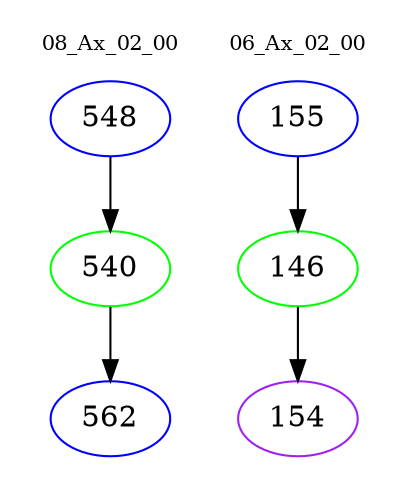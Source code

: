digraph{
subgraph cluster_0 {
color = white
label = "08_Ax_02_00";
fontsize=10;
T0_548 [label="548", color="blue"]
T0_548 -> T0_540 [color="black"]
T0_540 [label="540", color="green"]
T0_540 -> T0_562 [color="black"]
T0_562 [label="562", color="blue"]
}
subgraph cluster_1 {
color = white
label = "06_Ax_02_00";
fontsize=10;
T1_155 [label="155", color="blue"]
T1_155 -> T1_146 [color="black"]
T1_146 [label="146", color="green"]
T1_146 -> T1_154 [color="black"]
T1_154 [label="154", color="purple"]
}
}
